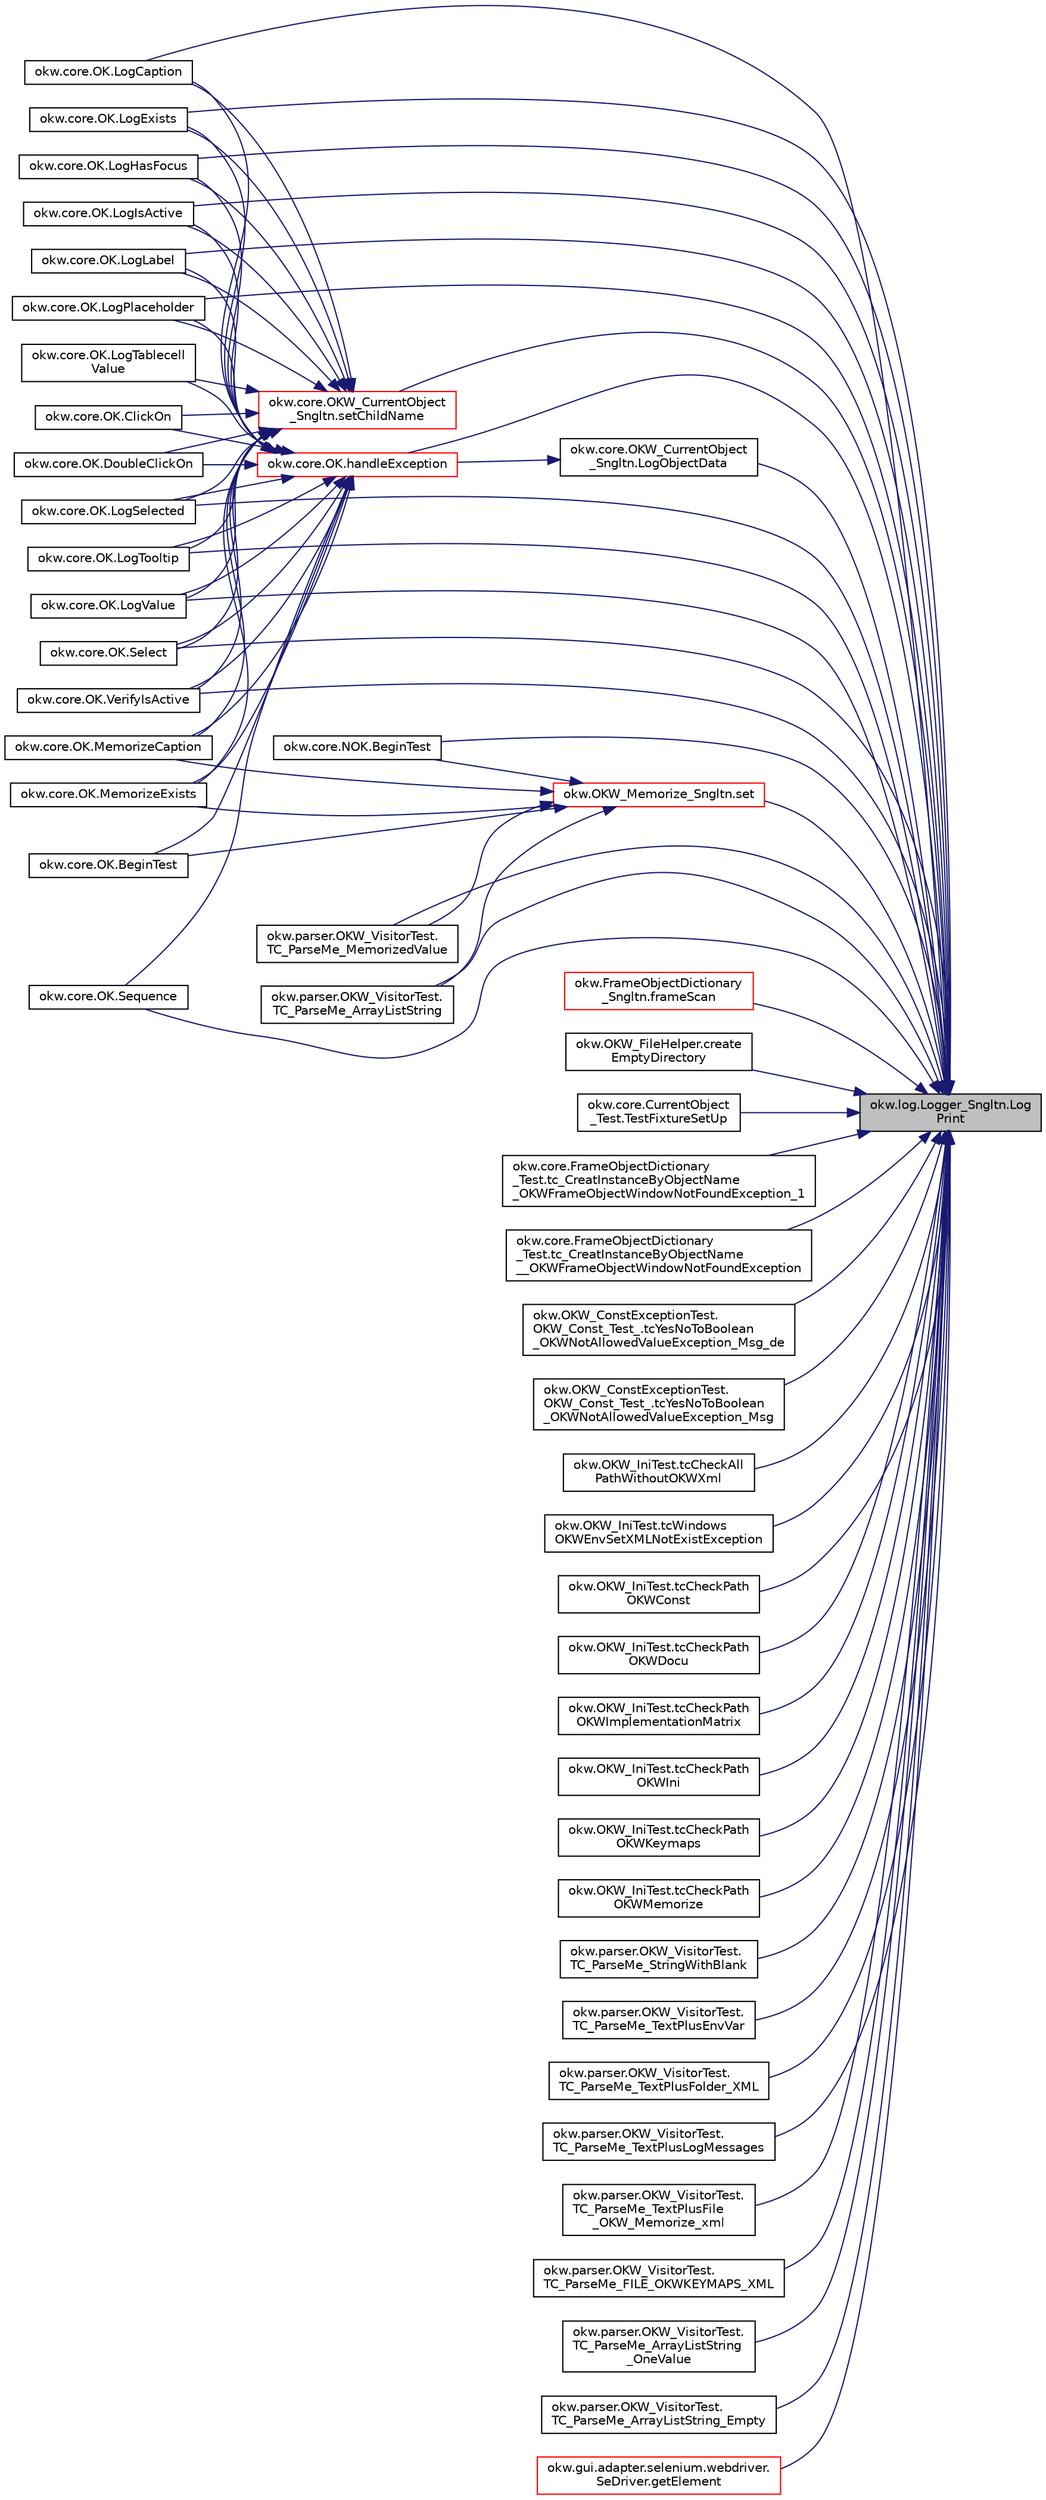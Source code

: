 digraph "okw.log.Logger_Sngltn.LogPrint"
{
 // INTERACTIVE_SVG=YES
 // LATEX_PDF_SIZE
  edge [fontname="Helvetica",fontsize="10",labelfontname="Helvetica",labelfontsize="10"];
  node [fontname="Helvetica",fontsize="10",shape=record];
  rankdir="RL";
  Node974 [label="okw.log.Logger_Sngltn.Log\lPrint",height=0.2,width=0.4,color="black", fillcolor="grey75", style="filled", fontcolor="black",tooltip="LogPrint Function: Prints the values of expressions to the results file."];
  Node974 -> Node975 [dir="back",color="midnightblue",fontsize="10",style="solid",fontname="Helvetica"];
  Node975 [label="okw.core.NOK.BeginTest",height=0.2,width=0.4,color="black", fillcolor="white", style="filled",URL="$classokw_1_1core_1_1_n_o_k.html#a62d1765ea311e440d678cb57ca9dd2c2",tooltip="Markiert den Anfang eines neuen Testfalls."];
  Node974 -> Node976 [dir="back",color="midnightblue",fontsize="10",style="solid",fontname="Helvetica"];
  Node976 [label="okw.core.OK.LogCaption",height=0.2,width=0.4,color="black", fillcolor="white", style="filled",URL="$classokw_1_1core_1_1_o_k.html#a2469f6149bc2c4540c48edd8facbb5c0",tooltip="Gibt die Caption eines GUI-Objektes in den Testergebnissen aus."];
  Node974 -> Node977 [dir="back",color="midnightblue",fontsize="10",style="solid",fontname="Helvetica"];
  Node977 [label="okw.core.OK.LogExists",height=0.2,width=0.4,color="black", fillcolor="white", style="filled",URL="$classokw_1_1core_1_1_o_k.html#ac20bd936e2181f94529469c6fc130238",tooltip="Gibt die Existenz eines GUI-Objektes mit YES/NO in den Testergebnissen aus."];
  Node974 -> Node978 [dir="back",color="midnightblue",fontsize="10",style="solid",fontname="Helvetica"];
  Node978 [label="okw.core.OK.LogHasFocus",height=0.2,width=0.4,color="black", fillcolor="white", style="filled",URL="$classokw_1_1core_1_1_o_k.html#a1b8a5a3d583ffabc0063632ab9d981cf",tooltip="Dokumentiert den Fokus-Status des gegebenen Objekts."];
  Node974 -> Node979 [dir="back",color="midnightblue",fontsize="10",style="solid",fontname="Helvetica"];
  Node979 [label="okw.core.OK.LogIsActive",height=0.2,width=0.4,color="black", fillcolor="white", style="filled",URL="$classokw_1_1core_1_1_o_k.html#ae44a6c32e26a7f93dd5c9f7b5765ee0d",tooltip="Dokumentiert den Status des gegebenen Objekts."];
  Node974 -> Node980 [dir="back",color="midnightblue",fontsize="10",style="solid",fontname="Helvetica"];
  Node980 [label="okw.core.OK.LogLabel",height=0.2,width=0.4,color="black", fillcolor="white", style="filled",URL="$classokw_1_1core_1_1_o_k.html#a5ca2a918fc575095dd00d15e65f1491c",tooltip="Gibt den Wert des Etikette/Label in der Logdatei aus."];
  Node974 -> Node981 [dir="back",color="midnightblue",fontsize="10",style="solid",fontname="Helvetica"];
  Node981 [label="okw.core.OK.LogPlaceholder",height=0.2,width=0.4,color="black", fillcolor="white", style="filled",URL="$classokw_1_1core_1_1_o_k.html#a260d21c87a1d0df97bb442888fc87fcb",tooltip="Gibt den Wert des Platzhalters in der Logdatei aus."];
  Node974 -> Node982 [dir="back",color="midnightblue",fontsize="10",style="solid",fontname="Helvetica"];
  Node982 [label="okw.core.OK.LogSelected",height=0.2,width=0.4,color="black", fillcolor="white", style="filled",URL="$classokw_1_1core_1_1_o_k.html#af480aabf37fd55561892d9effcdaf182",tooltip="Dokumentiert den markierten Text des gegebenen Objekts."];
  Node974 -> Node983 [dir="back",color="midnightblue",fontsize="10",style="solid",fontname="Helvetica"];
  Node983 [label="okw.core.OK.LogTooltip",height=0.2,width=0.4,color="black", fillcolor="white", style="filled",URL="$classokw_1_1core_1_1_o_k.html#a170fa2f1a3bd1fa9f00fc160c48e76c2",tooltip="Dokumentiert die Kurzinfo zu einem Werkzeug des gegebenen Objekts."];
  Node974 -> Node984 [dir="back",color="midnightblue",fontsize="10",style="solid",fontname="Helvetica"];
  Node984 [label="okw.core.OK.LogValue",height=0.2,width=0.4,color="black", fillcolor="white", style="filled",URL="$classokw_1_1core_1_1_o_k.html#ad13df6f48f816f5d075efe045907527d",tooltip="Dokumentiert den Standartwert eines Objekts."];
  Node974 -> Node985 [dir="back",color="midnightblue",fontsize="10",style="solid",fontname="Helvetica"];
  Node985 [label="okw.core.OK.Select",height=0.2,width=0.4,color="black", fillcolor="white", style="filled",URL="$classokw_1_1core_1_1_o_k.html#a7ee0b387364c0c188f94099f14f2da43",tooltip="Auswahl aller Zeilen einer Liste/Tabelle, welche die gegebenen Daten enthalten."];
  Node974 -> Node986 [dir="back",color="midnightblue",fontsize="10",style="solid",fontname="Helvetica"];
  Node986 [label="okw.core.OK.Sequence",height=0.2,width=0.4,color="black", fillcolor="white", style="filled",URL="$classokw_1_1core_1_1_o_k.html#a4ce824499d5b8b9612beff9f5438c6a1",tooltip="Ruft die Sequenz eines Fensters auf."];
  Node974 -> Node987 [dir="back",color="midnightblue",fontsize="10",style="solid",fontname="Helvetica"];
  Node987 [label="okw.core.OK.VerifyIsActive",height=0.2,width=0.4,color="black", fillcolor="white", style="filled",URL="$classokw_1_1core_1_1_o_k.html#a071aec5319238e209cfc6f1434ea13e8",tooltip="copydoc IOKW_State::VerifyHasFocus(String,String)"];
  Node974 -> Node988 [dir="back",color="midnightblue",fontsize="10",style="solid",fontname="Helvetica"];
  Node988 [label="okw.core.OK.handleException",height=0.2,width=0.4,color="red", fillcolor="white", style="filled",URL="$classokw_1_1core_1_1_o_k.html#a5a6db6a457bcb71c893f5d4eb615b2b7",tooltip="Zentrale Exception-Behandlung."];
  Node988 -> Node989 [dir="back",color="midnightblue",fontsize="10",style="solid",fontname="Helvetica"];
  Node989 [label="okw.core.OK.BeginTest",height=0.2,width=0.4,color="black", fillcolor="white", style="filled",URL="$classokw_1_1core_1_1_o_k.html#a594d5a3518a401240bc1868f5883a393",tooltip="Markiert den Anfang eines neuen Testfalls."];
  Node988 -> Node990 [dir="back",color="midnightblue",fontsize="10",style="solid",fontname="Helvetica"];
  Node990 [label="okw.core.OK.ClickOn",height=0.2,width=0.4,color="black", fillcolor="white", style="filled",URL="$classokw_1_1core_1_1_o_k.html#a1a4fcce79cac7386f04495383d2985b3",tooltip="Klickt auf das gegebene Objekt."];
  Node988 -> Node991 [dir="back",color="midnightblue",fontsize="10",style="solid",fontname="Helvetica"];
  Node991 [label="okw.core.OK.DoubleClickOn",height=0.2,width=0.4,color="black", fillcolor="white", style="filled",URL="$classokw_1_1core_1_1_o_k.html#a3e40c302aa78cb83aa1fcfd0dafa24b0",tooltip="Führt ein Doppelklick auf das gegebene GUI-Objekt aus."];
  Node988 -> Node976 [dir="back",color="midnightblue",fontsize="10",style="solid",fontname="Helvetica"];
  Node988 -> Node977 [dir="back",color="midnightblue",fontsize="10",style="solid",fontname="Helvetica"];
  Node988 -> Node978 [dir="back",color="midnightblue",fontsize="10",style="solid",fontname="Helvetica"];
  Node988 -> Node979 [dir="back",color="midnightblue",fontsize="10",style="solid",fontname="Helvetica"];
  Node988 -> Node980 [dir="back",color="midnightblue",fontsize="10",style="solid",fontname="Helvetica"];
  Node988 -> Node981 [dir="back",color="midnightblue",fontsize="10",style="solid",fontname="Helvetica"];
  Node988 -> Node982 [dir="back",color="midnightblue",fontsize="10",style="solid",fontname="Helvetica"];
  Node988 -> Node992 [dir="back",color="midnightblue",fontsize="10",style="solid",fontname="Helvetica"];
  Node992 [label="okw.core.OK.LogTablecell\lValue",height=0.2,width=0.4,color="black", fillcolor="white", style="filled",URL="$classokw_1_1core_1_1_o_k.html#a7c6a02d1f58952de8cc3591379cdfbe3",tooltip="Dokumentiert den Wert der ausgewählten Zelle."];
  Node988 -> Node983 [dir="back",color="midnightblue",fontsize="10",style="solid",fontname="Helvetica"];
  Node988 -> Node984 [dir="back",color="midnightblue",fontsize="10",style="solid",fontname="Helvetica"];
  Node988 -> Node993 [dir="back",color="midnightblue",fontsize="10",style="solid",fontname="Helvetica"];
  Node993 [label="okw.core.OK.MemorizeCaption",height=0.2,width=0.4,color="black", fillcolor="white", style="filled",URL="$classokw_1_1core_1_1_o_k.html#a661c650ca7824d1ea464d98b792ae712",tooltip="Keine Beschreibung zu \"MemorizeCaption\" verfügbar."];
  Node988 -> Node994 [dir="back",color="midnightblue",fontsize="10",style="solid",fontname="Helvetica"];
  Node994 [label="okw.core.OK.MemorizeExists",height=0.2,width=0.4,color="black", fillcolor="white", style="filled",URL="$classokw_1_1core_1_1_o_k.html#a61db6d17853d7c0913216708c2c29779",tooltip="Merkt sich den aktuell existierenden Zustand des Objekts."];
  Node988 -> Node985 [dir="back",color="midnightblue",fontsize="10",style="solid",fontname="Helvetica"];
  Node988 -> Node986 [dir="back",color="midnightblue",fontsize="10",style="solid",fontname="Helvetica"];
  Node988 -> Node987 [dir="back",color="midnightblue",fontsize="10",style="solid",fontname="Helvetica"];
  Node974 -> Node1042 [dir="back",color="midnightblue",fontsize="10",style="solid",fontname="Helvetica"];
  Node1042 [label="okw.core.OKW_CurrentObject\l_Sngltn.LogObjectData",height=0.2,width=0.4,color="black", fillcolor="white", style="filled",URL="$classokw_1_1core_1_1_o_k_w___current_object___sngltn.html#a01b48f2c86a2f91909143ee9063dfd86",tooltip="Methode gibt alle wichtigen Informationen zum aktuellen Objekt aus."];
  Node1042 -> Node988 [dir="back",color="midnightblue",fontsize="10",style="solid",fontname="Helvetica"];
  Node974 -> Node1043 [dir="back",color="midnightblue",fontsize="10",style="solid",fontname="Helvetica"];
  Node1043 [label="okw.core.OKW_CurrentObject\l_Sngltn.setChildName",height=0.2,width=0.4,color="red", fillcolor="white", style="filled",URL="$classokw_1_1core_1_1_o_k_w___current_object___sngltn.html#a461fa1ff29f4bc4a9798707ea7b71849",tooltip="Setzt das Kindobjekt."];
  Node1043 -> Node990 [dir="back",color="midnightblue",fontsize="10",style="solid",fontname="Helvetica"];
  Node1043 -> Node991 [dir="back",color="midnightblue",fontsize="10",style="solid",fontname="Helvetica"];
  Node1043 -> Node976 [dir="back",color="midnightblue",fontsize="10",style="solid",fontname="Helvetica"];
  Node1043 -> Node977 [dir="back",color="midnightblue",fontsize="10",style="solid",fontname="Helvetica"];
  Node1043 -> Node978 [dir="back",color="midnightblue",fontsize="10",style="solid",fontname="Helvetica"];
  Node1043 -> Node979 [dir="back",color="midnightblue",fontsize="10",style="solid",fontname="Helvetica"];
  Node1043 -> Node980 [dir="back",color="midnightblue",fontsize="10",style="solid",fontname="Helvetica"];
  Node1043 -> Node981 [dir="back",color="midnightblue",fontsize="10",style="solid",fontname="Helvetica"];
  Node1043 -> Node982 [dir="back",color="midnightblue",fontsize="10",style="solid",fontname="Helvetica"];
  Node1043 -> Node992 [dir="back",color="midnightblue",fontsize="10",style="solid",fontname="Helvetica"];
  Node1043 -> Node983 [dir="back",color="midnightblue",fontsize="10",style="solid",fontname="Helvetica"];
  Node1043 -> Node984 [dir="back",color="midnightblue",fontsize="10",style="solid",fontname="Helvetica"];
  Node1043 -> Node993 [dir="back",color="midnightblue",fontsize="10",style="solid",fontname="Helvetica"];
  Node1043 -> Node994 [dir="back",color="midnightblue",fontsize="10",style="solid",fontname="Helvetica"];
  Node1043 -> Node985 [dir="back",color="midnightblue",fontsize="10",style="solid",fontname="Helvetica"];
  Node1043 -> Node987 [dir="back",color="midnightblue",fontsize="10",style="solid",fontname="Helvetica"];
  Node974 -> Node1047 [dir="back",color="midnightblue",fontsize="10",style="solid",fontname="Helvetica"];
  Node1047 [label="okw.FrameObjectDictionary\l_Sngltn.frameScan",height=0.2,width=0.4,color="red", fillcolor="white", style="filled",URL="$classokw_1_1_frame_object_dictionary___sngltn.html#a1710d54e13c9ce591277209c898eec98",tooltip="Liefert die Instanz der Klasse."];
  Node974 -> Node1049 [dir="back",color="midnightblue",fontsize="10",style="solid",fontname="Helvetica"];
  Node1049 [label="okw.OKW_FileHelper.create\lEmptyDirectory",height=0.2,width=0.4,color="black", fillcolor="white", style="filled",URL="$classokw_1_1_o_k_w___file_helper.html#a3f1e666538681aaa975fde389b707ee7",tooltip=" "];
  Node974 -> Node1050 [dir="back",color="midnightblue",fontsize="10",style="solid",fontname="Helvetica"];
  Node1050 [label="okw.OKW_Memorize_Sngltn.set",height=0.2,width=0.4,color="red", fillcolor="white", style="filled",URL="$classokw_1_1_o_k_w___memorize___sngltn.html#a77acdbf6b56b381439a16f96b54e6fbd",tooltip="Setzt/Merkt sich das MemKey/Value-Paar."];
  Node1050 -> Node975 [dir="back",color="midnightblue",fontsize="10",style="solid",fontname="Helvetica"];
  Node1050 -> Node989 [dir="back",color="midnightblue",fontsize="10",style="solid",fontname="Helvetica"];
  Node1050 -> Node993 [dir="back",color="midnightblue",fontsize="10",style="solid",fontname="Helvetica"];
  Node1050 -> Node994 [dir="back",color="midnightblue",fontsize="10",style="solid",fontname="Helvetica"];
  Node1050 -> Node1079 [dir="back",color="midnightblue",fontsize="10",style="solid",fontname="Helvetica"];
  Node1079 [label="okw.parser.OKW_VisitorTest.\lTC_ParseMe_MemorizedValue",height=0.2,width=0.4,color="black", fillcolor="white", style="filled",URL="$classokw_1_1parser_1_1_o_k_w___visitor_test.html#a0859a9809c4c66da88c95311e732fa7a",tooltip="Prüft das lesen eines gemerkten Wertes."];
  Node1050 -> Node1080 [dir="back",color="midnightblue",fontsize="10",style="solid",fontname="Helvetica"];
  Node1080 [label="okw.parser.OKW_VisitorTest.\lTC_ParseMe_ArrayListString",height=0.2,width=0.4,color="black", fillcolor="white", style="filled",URL="$classokw_1_1parser_1_1_o_k_w___visitor_test.html#a7480c7ffa9758fe572d0187c84a1ef86",tooltip="Testziel: OKW-Variable File_OKWConst_xml auslesen."];
  Node974 -> Node1083 [dir="back",color="midnightblue",fontsize="10",style="solid",fontname="Helvetica"];
  Node1083 [label="okw.core.CurrentObject\l_Test.TestFixtureSetUp",height=0.2,width=0.4,color="black", fillcolor="white", style="filled",URL="$classokw_1_1core_1_1_current_object___test.html#a1acf13811dcb4ea83b56a78c2b2908cb",tooltip="Ziel des TestFixturesetup: Startbedingung für alle Testfälle herstellen."];
  Node974 -> Node1084 [dir="back",color="midnightblue",fontsize="10",style="solid",fontname="Helvetica"];
  Node1084 [label="okw.core.FrameObjectDictionary\l_Test.tc_CreatInstanceByObjectName\l_OKWFrameObjectWindowNotFoundException_1",height=0.2,width=0.4,color="black", fillcolor="white", style="filled",URL="$classokw_1_1core_1_1_frame_object_dictionary___test.html#a4a2afaa9b743c18259b1145ba4d7250a",tooltip="Prüft ob eine OKWFrameObjectWindowNotFoundException ausgelöst wird, wenn das Fensterobjekt nicht exis..."];
  Node974 -> Node1085 [dir="back",color="midnightblue",fontsize="10",style="solid",fontname="Helvetica"];
  Node1085 [label="okw.core.FrameObjectDictionary\l_Test.tc_CreatInstanceByObjectName\l__OKWFrameObjectWindowNotFoundException",height=0.2,width=0.4,color="black", fillcolor="white", style="filled",URL="$classokw_1_1core_1_1_frame_object_dictionary___test.html#a143dfd109b0d1696479ca1e65b729df9",tooltip="Prüft ob eine OKWFrameObjectWindowNotFoundException ausgelöst wird, wenn das Fensterobjekt nicht exis..."];
  Node974 -> Node1086 [dir="back",color="midnightblue",fontsize="10",style="solid",fontname="Helvetica"];
  Node1086 [label="okw.OKW_ConstExceptionTest.\lOKW_Const_Test_.tcYesNoToBoolean\l_OKWNotAllowedValueException_Msg_de",height=0.2,width=0.4,color="black", fillcolor="white", style="filled",URL="$classokw_1_1_o_k_w___const_exception_test_1_1_o_k_w___const___test__.html#aca18f53eeab69ee0749d2d3cc3cf8f24",tooltip="Prüft ob ein Tippfehler eine OKWNotAllowedValueException-Exception auslöst."];
  Node974 -> Node1087 [dir="back",color="midnightblue",fontsize="10",style="solid",fontname="Helvetica"];
  Node1087 [label="okw.OKW_ConstExceptionTest.\lOKW_Const_Test_.tcYesNoToBoolean\l_OKWNotAllowedValueException_Msg",height=0.2,width=0.4,color="black", fillcolor="white", style="filled",URL="$classokw_1_1_o_k_w___const_exception_test_1_1_o_k_w___const___test__.html#a9352b8a0286f776b5985cadb02abc7ef",tooltip="Prüft ob ein Tippfehler eine OKWNotAllowedValueException-Exception auslöst."];
  Node974 -> Node1088 [dir="back",color="midnightblue",fontsize="10",style="solid",fontname="Helvetica"];
  Node1088 [label="okw.OKW_IniTest.tcCheckAll\lPathWithoutOKWXml",height=0.2,width=0.4,color="black", fillcolor="white", style="filled",URL="$classokw_1_1_o_k_w___ini_test.html#af5b3adad4bba9822c7cde18d523ee4eb",tooltip="Umgebungsvariable ist gesetzt."];
  Node974 -> Node1089 [dir="back",color="midnightblue",fontsize="10",style="solid",fontname="Helvetica"];
  Node1089 [label="okw.OKW_IniTest.tcWindows\lOKWEnvSetXMLNotExistException",height=0.2,width=0.4,color="black", fillcolor="white", style="filled",URL="$classokw_1_1_o_k_w___ini_test.html#aa6eac36c55edab60f633936addb314ee",tooltip="Umgebungsvariable ist gesetzt, OKW_Ini_Sngltn.XML existiert jedoch nicht im Verzeichniss."];
  Node974 -> Node1090 [dir="back",color="midnightblue",fontsize="10",style="solid",fontname="Helvetica"];
  Node1090 [label="okw.OKW_IniTest.tcCheckPath\lOKWConst",height=0.2,width=0.4,color="black", fillcolor="white", style="filled",URL="$classokw_1_1_o_k_w___ini_test.html#a94864edf5afc8a210900e2ce1e515910",tooltip="Umgebungsvariable ist gesetzt."];
  Node974 -> Node1091 [dir="back",color="midnightblue",fontsize="10",style="solid",fontname="Helvetica"];
  Node1091 [label="okw.OKW_IniTest.tcCheckPath\lOKWDocu",height=0.2,width=0.4,color="black", fillcolor="white", style="filled",URL="$classokw_1_1_o_k_w___ini_test.html#a1609e41950107971b1e576866fc0d284",tooltip="Umgebungsvariable ist gesetzt."];
  Node974 -> Node1092 [dir="back",color="midnightblue",fontsize="10",style="solid",fontname="Helvetica"];
  Node1092 [label="okw.OKW_IniTest.tcCheckPath\lOKWImplementationMatrix",height=0.2,width=0.4,color="black", fillcolor="white", style="filled",URL="$classokw_1_1_o_k_w___ini_test.html#adca5a778964aac1952e3d611602f8997",tooltip="Umgebungsvariable ist gesetzt."];
  Node974 -> Node1093 [dir="back",color="midnightblue",fontsize="10",style="solid",fontname="Helvetica"];
  Node1093 [label="okw.OKW_IniTest.tcCheckPath\lOKWIni",height=0.2,width=0.4,color="black", fillcolor="white", style="filled",URL="$classokw_1_1_o_k_w___ini_test.html#a74cd3617ab480400b8ddec404d77e8e4",tooltip="Umgebungsvariable ist gesetzt."];
  Node974 -> Node1094 [dir="back",color="midnightblue",fontsize="10",style="solid",fontname="Helvetica"];
  Node1094 [label="okw.OKW_IniTest.tcCheckPath\lOKWKeymaps",height=0.2,width=0.4,color="black", fillcolor="white", style="filled",URL="$classokw_1_1_o_k_w___ini_test.html#a5d3178c5df8193a46d17c8a13eecab40",tooltip="Umgebungsvariable ist gesetzt."];
  Node974 -> Node1095 [dir="back",color="midnightblue",fontsize="10",style="solid",fontname="Helvetica"];
  Node1095 [label="okw.OKW_IniTest.tcCheckPath\lOKWMemorize",height=0.2,width=0.4,color="black", fillcolor="white", style="filled",URL="$classokw_1_1_o_k_w___ini_test.html#a17216d45a29aecc184963eb2c94682aa",tooltip="Umgebungsvariable ist gesetzt."];
  Node974 -> Node1079 [dir="back",color="midnightblue",fontsize="10",style="solid",fontname="Helvetica"];
  Node974 -> Node1096 [dir="back",color="midnightblue",fontsize="10",style="solid",fontname="Helvetica"];
  Node1096 [label="okw.parser.OKW_VisitorTest.\lTC_ParseMe_StringWithBlank",height=0.2,width=0.4,color="black", fillcolor="white", style="filled",URL="$classokw_1_1parser_1_1_o_k_w___visitor_test.html#a34367df494773831ac61cce4eecf2644",tooltip="Prüft, ob ein leerer String verarbeitet wird."];
  Node974 -> Node1097 [dir="back",color="midnightblue",fontsize="10",style="solid",fontname="Helvetica"];
  Node1097 [label="okw.parser.OKW_VisitorTest.\lTC_ParseMe_TextPlusEnvVar",height=0.2,width=0.4,color="black", fillcolor="white", style="filled",URL="$classokw_1_1parser_1_1_o_k_w___visitor_test.html#acaf244b0afd90c3ea823d949fab938e9",tooltip=" "];
  Node974 -> Node1098 [dir="back",color="midnightblue",fontsize="10",style="solid",fontname="Helvetica"];
  Node1098 [label="okw.parser.OKW_VisitorTest.\lTC_ParseMe_TextPlusFolder_XML",height=0.2,width=0.4,color="black", fillcolor="white", style="filled",URL="$classokw_1_1parser_1_1_o_k_w___visitor_test.html#a4e7cfeee880d56c8bc0d7045c3570932",tooltip="Testziel: OKW-Variable PathXML auslesen."];
  Node974 -> Node1099 [dir="back",color="midnightblue",fontsize="10",style="solid",fontname="Helvetica"];
  Node1099 [label="okw.parser.OKW_VisitorTest.\lTC_ParseMe_TextPlusLogMessages",height=0.2,width=0.4,color="black", fillcolor="white", style="filled",URL="$classokw_1_1parser_1_1_o_k_w___visitor_test.html#a16b2c130c2c51ef9690349fe4f150984",tooltip="Testziel: OKW-Variable PathRoot auslesen."];
  Node974 -> Node1100 [dir="back",color="midnightblue",fontsize="10",style="solid",fontname="Helvetica"];
  Node1100 [label="okw.parser.OKW_VisitorTest.\lTC_ParseMe_TextPlusFile\l_OKW_Memorize_xml",height=0.2,width=0.4,color="black", fillcolor="white", style="filled",URL="$classokw_1_1parser_1_1_o_k_w___visitor_test.html#ab9150084a1e08ee8cc8cff6b72dccc7f",tooltip="Testziel: OKW-Variable File_OKWMemorize_xml auslesen."];
  Node974 -> Node1101 [dir="back",color="midnightblue",fontsize="10",style="solid",fontname="Helvetica"];
  Node1101 [label="okw.parser.OKW_VisitorTest.\lTC_ParseMe_FILE_OKWKEYMAPS_XML",height=0.2,width=0.4,color="black", fillcolor="white", style="filled",URL="$classokw_1_1parser_1_1_o_k_w___visitor_test.html#af36205d7d29ebe3811638506e402f0a5",tooltip="Testziel: OKW-Variable File_okwkeymaps_xml auslesen."];
  Node974 -> Node1080 [dir="back",color="midnightblue",fontsize="10",style="solid",fontname="Helvetica"];
  Node974 -> Node1102 [dir="back",color="midnightblue",fontsize="10",style="solid",fontname="Helvetica"];
  Node1102 [label="okw.parser.OKW_VisitorTest.\lTC_ParseMe_ArrayListString\l_OneValue",height=0.2,width=0.4,color="black", fillcolor="white", style="filled",URL="$classokw_1_1parser_1_1_o_k_w___visitor_test.html#ad99a3cdb38d12e26a6924c282c04d263",tooltip="Testziel: OKW-Variable File_OKWConst_xml auslesen."];
  Node974 -> Node1103 [dir="back",color="midnightblue",fontsize="10",style="solid",fontname="Helvetica"];
  Node1103 [label="okw.parser.OKW_VisitorTest.\lTC_ParseMe_ArrayListString_Empty",height=0.2,width=0.4,color="black", fillcolor="white", style="filled",URL="$classokw_1_1parser_1_1_o_k_w___visitor_test.html#a6c0e9a16fb4e684687350cf5f29f6586",tooltip="Testziel: OKW-Variable File_OKWConst_xml auslesen."];
  Node974 -> Node1104 [dir="back",color="midnightblue",fontsize="10",style="solid",fontname="Helvetica"];
  Node1104 [label="okw.gui.adapter.selenium.webdriver.\lSeDriver.getElement",height=0.2,width=0.4,color="red", fillcolor="white", style="filled",URL="$classokw_1_1gui_1_1adapter_1_1selenium_1_1webdriver_1_1_se_driver.html#a65a8400867355574525aa356a53d3ccf",tooltip="Ermittelt das Webelement mit der gegebenen frameID und dem gegebenen Locator."];
}
